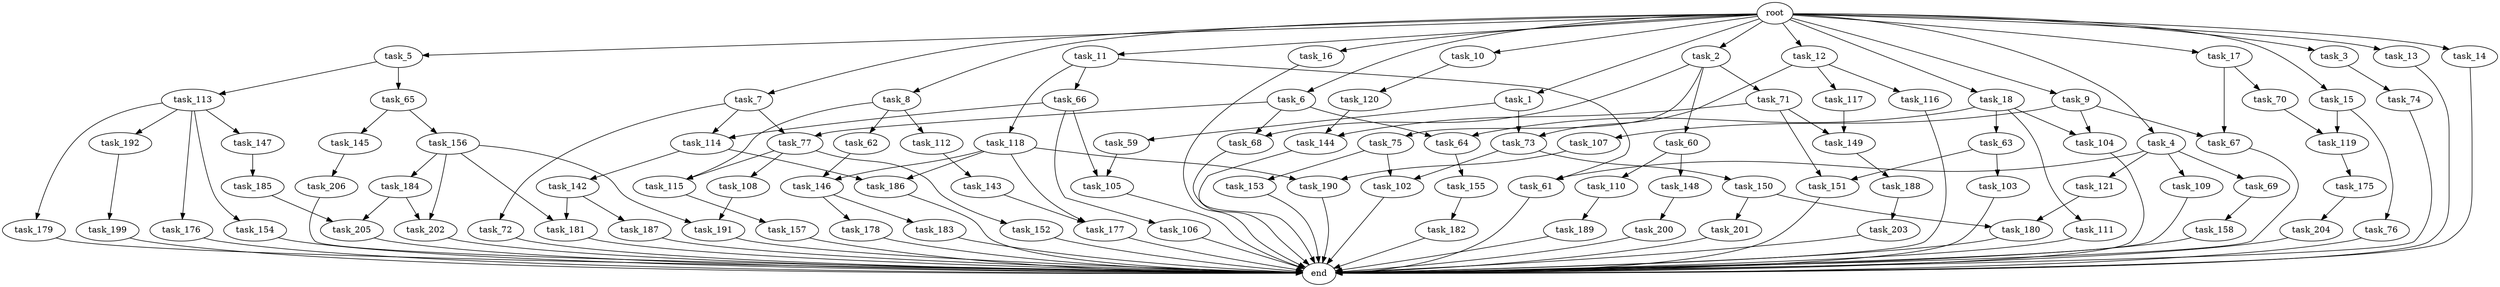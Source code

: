 digraph G {
  task_144 [size="11166914969.600000"];
  task_177 [size="1717986918.400000"];
  end [size="0.000000"];
  task_156 [size="1374389534.720000"];
  task_108 [size="1374389534.720000"];
  task_190 [size="1717986918.400000"];
  task_191 [size="9105330667.520000"];
  task_15 [size="10.240000"];
  task_3 [size="10.240000"];
  task_105 [size="9105330667.520000"];
  task_18 [size="10.240000"];
  task_176 [size="1374389534.720000"];
  task_154 [size="1374389534.720000"];
  task_73 [size="7730941132.800000"];
  task_179 [size="1374389534.720000"];
  task_16 [size="10.240000"];
  task_110 [size="343597383.680000"];
  task_68 [size="1546188226.560000"];
  task_61 [size="11166914969.600000"];
  task_74 [size="1374389534.720000"];
  task_158 [size="6957847019.520000"];
  task_1 [size="10.240000"];
  task_185 [size="6957847019.520000"];
  task_72 [size="3092376453.120000"];
  task_11 [size="10.240000"];
  task_62 [size="773094113.280000"];
  task_107 [size="3092376453.120000"];
  task_2 [size="10.240000"];
  task_10 [size="10.240000"];
  task_66 [size="4209067950.080000"];
  task_187 [size="6957847019.520000"];
  task_109 [size="6957847019.520000"];
  task_184 [size="2147483648.000000"];
  task_178 [size="2147483648.000000"];
  task_17 [size="10.240000"];
  task_147 [size="1374389534.720000"];
  task_199 [size="6957847019.520000"];
  task_155 [size="8589934592.000000"];
  task_67 [size="8589934592.000000"];
  task_150 [size="5497558138.880000"];
  task_203 [size="2147483648.000000"];
  task_157 [size="5497558138.880000"];
  task_106 [size="6957847019.520000"];
  task_12 [size="10.240000"];
  task_77 [size="3865470566.400000"];
  task_146 [size="3521873182.720000"];
  task_114 [size="10050223472.639999"];
  task_149 [size="12455405158.400000"];
  task_104 [size="4466765987.840000"];
  task_9 [size="10.240000"];
  task_64 [size="2147483648.000000"];
  task_148 [size="343597383.680000"];
  task_186 [size="4466765987.840000"];
  task_183 [size="2147483648.000000"];
  task_192 [size="1374389534.720000"];
  task_202 [size="9105330667.520000"];
  task_69 [size="6957847019.520000"];
  task_118 [size="4209067950.080000"];
  task_201 [size="343597383.680000"];
  task_65 [size="2147483648.000000"];
  task_116 [size="6957847019.520000"];
  task_206 [size="2147483648.000000"];
  task_13 [size="10.240000"];
  task_121 [size="6957847019.520000"];
  task_152 [size="1374389534.720000"];
  task_145 [size="1374389534.720000"];
  task_182 [size="4209067950.080000"];
  task_180 [size="7301444403.200000"];
  task_5 [size="10.240000"];
  task_189 [size="6957847019.520000"];
  task_76 [size="4209067950.080000"];
  task_115 [size="2147483648.000000"];
  task_8 [size="10.240000"];
  task_188 [size="3092376453.120000"];
  task_14 [size="10.240000"];
  task_4 [size="10.240000"];
  task_142 [size="3092376453.120000"];
  task_119 [size="12799002542.080000"];
  task_200 [size="773094113.280000"];
  task_113 [size="2147483648.000000"];
  task_175 [size="2147483648.000000"];
  task_112 [size="773094113.280000"];
  task_204 [size="1374389534.720000"];
  task_153 [size="5497558138.880000"];
  root [size="0.000000"];
  task_102 [size="10995116277.760000"];
  task_120 [size="8589934592.000000"];
  task_181 [size="9105330667.520000"];
  task_60 [size="773094113.280000"];
  task_70 [size="5497558138.880000"];
  task_6 [size="10.240000"];
  task_103 [size="773094113.280000"];
  task_59 [size="773094113.280000"];
  task_117 [size="6957847019.520000"];
  task_143 [size="6957847019.520000"];
  task_205 [size="10050223472.639999"];
  task_111 [size="1374389534.720000"];
  task_151 [size="7730941132.800000"];
  task_63 [size="1374389534.720000"];
  task_7 [size="10.240000"];
  task_71 [size="773094113.280000"];
  task_75 [size="773094113.280000"];

  task_144 -> end [size="1.000000"];
  task_177 -> end [size="1.000000"];
  task_156 -> task_181 [size="209715200.000000"];
  task_156 -> task_184 [size="209715200.000000"];
  task_156 -> task_191 [size="209715200.000000"];
  task_156 -> task_202 [size="209715200.000000"];
  task_108 -> task_191 [size="679477248.000000"];
  task_190 -> end [size="1.000000"];
  task_191 -> end [size="1.000000"];
  task_15 -> task_76 [size="411041792.000000"];
  task_15 -> task_119 [size="411041792.000000"];
  task_3 -> task_74 [size="134217728.000000"];
  task_105 -> end [size="1.000000"];
  task_18 -> task_104 [size="134217728.000000"];
  task_18 -> task_63 [size="134217728.000000"];
  task_18 -> task_111 [size="134217728.000000"];
  task_18 -> task_64 [size="134217728.000000"];
  task_176 -> end [size="1.000000"];
  task_154 -> end [size="1.000000"];
  task_73 -> task_102 [size="536870912.000000"];
  task_73 -> task_150 [size="536870912.000000"];
  task_179 -> end [size="1.000000"];
  task_16 -> end [size="1.000000"];
  task_110 -> task_189 [size="679477248.000000"];
  task_68 -> end [size="1.000000"];
  task_61 -> end [size="1.000000"];
  task_74 -> end [size="1.000000"];
  task_158 -> end [size="1.000000"];
  task_1 -> task_73 [size="75497472.000000"];
  task_1 -> task_59 [size="75497472.000000"];
  task_185 -> task_205 [size="301989888.000000"];
  task_72 -> end [size="1.000000"];
  task_11 -> task_61 [size="411041792.000000"];
  task_11 -> task_66 [size="411041792.000000"];
  task_11 -> task_118 [size="411041792.000000"];
  task_62 -> task_146 [size="209715200.000000"];
  task_107 -> task_190 [size="33554432.000000"];
  task_2 -> task_68 [size="75497472.000000"];
  task_2 -> task_60 [size="75497472.000000"];
  task_2 -> task_71 [size="75497472.000000"];
  task_2 -> task_75 [size="75497472.000000"];
  task_10 -> task_120 [size="838860800.000000"];
  task_66 -> task_106 [size="679477248.000000"];
  task_66 -> task_105 [size="679477248.000000"];
  task_66 -> task_114 [size="679477248.000000"];
  task_187 -> end [size="1.000000"];
  task_109 -> end [size="1.000000"];
  task_184 -> task_202 [size="679477248.000000"];
  task_184 -> task_205 [size="679477248.000000"];
  task_178 -> end [size="1.000000"];
  task_17 -> task_67 [size="536870912.000000"];
  task_17 -> task_70 [size="536870912.000000"];
  task_147 -> task_185 [size="679477248.000000"];
  task_199 -> end [size="1.000000"];
  task_155 -> task_182 [size="411041792.000000"];
  task_67 -> end [size="1.000000"];
  task_150 -> task_180 [size="33554432.000000"];
  task_150 -> task_201 [size="33554432.000000"];
  task_203 -> end [size="1.000000"];
  task_157 -> end [size="1.000000"];
  task_106 -> end [size="1.000000"];
  task_12 -> task_116 [size="679477248.000000"];
  task_12 -> task_73 [size="679477248.000000"];
  task_12 -> task_117 [size="679477248.000000"];
  task_77 -> task_108 [size="134217728.000000"];
  task_77 -> task_152 [size="134217728.000000"];
  task_77 -> task_115 [size="134217728.000000"];
  task_146 -> task_178 [size="209715200.000000"];
  task_146 -> task_183 [size="209715200.000000"];
  task_114 -> task_142 [size="301989888.000000"];
  task_114 -> task_186 [size="301989888.000000"];
  task_149 -> task_188 [size="301989888.000000"];
  task_104 -> end [size="1.000000"];
  task_9 -> task_104 [size="301989888.000000"];
  task_9 -> task_67 [size="301989888.000000"];
  task_9 -> task_107 [size="301989888.000000"];
  task_64 -> task_155 [size="838860800.000000"];
  task_148 -> task_200 [size="75497472.000000"];
  task_186 -> end [size="1.000000"];
  task_183 -> end [size="1.000000"];
  task_192 -> task_199 [size="679477248.000000"];
  task_202 -> end [size="1.000000"];
  task_69 -> task_158 [size="679477248.000000"];
  task_118 -> task_190 [size="134217728.000000"];
  task_118 -> task_146 [size="134217728.000000"];
  task_118 -> task_186 [size="134217728.000000"];
  task_118 -> task_177 [size="134217728.000000"];
  task_201 -> end [size="1.000000"];
  task_65 -> task_156 [size="134217728.000000"];
  task_65 -> task_145 [size="134217728.000000"];
  task_116 -> end [size="1.000000"];
  task_206 -> end [size="1.000000"];
  task_13 -> end [size="1.000000"];
  task_121 -> task_180 [size="679477248.000000"];
  task_152 -> end [size="1.000000"];
  task_145 -> task_206 [size="209715200.000000"];
  task_182 -> end [size="1.000000"];
  task_180 -> end [size="1.000000"];
  task_5 -> task_113 [size="209715200.000000"];
  task_5 -> task_65 [size="209715200.000000"];
  task_189 -> end [size="1.000000"];
  task_76 -> end [size="1.000000"];
  task_115 -> task_157 [size="536870912.000000"];
  task_8 -> task_62 [size="75497472.000000"];
  task_8 -> task_112 [size="75497472.000000"];
  task_8 -> task_115 [size="75497472.000000"];
  task_188 -> task_203 [size="209715200.000000"];
  task_14 -> end [size="1.000000"];
  task_4 -> task_61 [size="679477248.000000"];
  task_4 -> task_69 [size="679477248.000000"];
  task_4 -> task_121 [size="679477248.000000"];
  task_4 -> task_109 [size="679477248.000000"];
  task_142 -> task_181 [size="679477248.000000"];
  task_142 -> task_187 [size="679477248.000000"];
  task_119 -> task_175 [size="209715200.000000"];
  task_200 -> end [size="1.000000"];
  task_113 -> task_154 [size="134217728.000000"];
  task_113 -> task_176 [size="134217728.000000"];
  task_113 -> task_179 [size="134217728.000000"];
  task_113 -> task_192 [size="134217728.000000"];
  task_113 -> task_147 [size="134217728.000000"];
  task_175 -> task_204 [size="134217728.000000"];
  task_112 -> task_143 [size="679477248.000000"];
  task_204 -> end [size="1.000000"];
  task_153 -> end [size="1.000000"];
  root -> task_8 [size="1.000000"];
  root -> task_9 [size="1.000000"];
  root -> task_16 [size="1.000000"];
  root -> task_14 [size="1.000000"];
  root -> task_6 [size="1.000000"];
  root -> task_4 [size="1.000000"];
  root -> task_5 [size="1.000000"];
  root -> task_1 [size="1.000000"];
  root -> task_10 [size="1.000000"];
  root -> task_13 [size="1.000000"];
  root -> task_15 [size="1.000000"];
  root -> task_11 [size="1.000000"];
  root -> task_3 [size="1.000000"];
  root -> task_12 [size="1.000000"];
  root -> task_2 [size="1.000000"];
  root -> task_18 [size="1.000000"];
  root -> task_7 [size="1.000000"];
  root -> task_17 [size="1.000000"];
  task_102 -> end [size="1.000000"];
  task_120 -> task_144 [size="411041792.000000"];
  task_181 -> end [size="1.000000"];
  task_60 -> task_148 [size="33554432.000000"];
  task_60 -> task_110 [size="33554432.000000"];
  task_70 -> task_119 [size="838860800.000000"];
  task_6 -> task_64 [size="75497472.000000"];
  task_6 -> task_77 [size="75497472.000000"];
  task_6 -> task_68 [size="75497472.000000"];
  task_103 -> end [size="1.000000"];
  task_59 -> task_105 [size="209715200.000000"];
  task_117 -> task_149 [size="536870912.000000"];
  task_143 -> task_177 [size="33554432.000000"];
  task_205 -> end [size="1.000000"];
  task_111 -> end [size="1.000000"];
  task_151 -> end [size="1.000000"];
  task_63 -> task_103 [size="75497472.000000"];
  task_63 -> task_151 [size="75497472.000000"];
  task_7 -> task_72 [size="301989888.000000"];
  task_7 -> task_77 [size="301989888.000000"];
  task_7 -> task_114 [size="301989888.000000"];
  task_71 -> task_144 [size="679477248.000000"];
  task_71 -> task_151 [size="679477248.000000"];
  task_71 -> task_149 [size="679477248.000000"];
  task_75 -> task_153 [size="536870912.000000"];
  task_75 -> task_102 [size="536870912.000000"];
}
